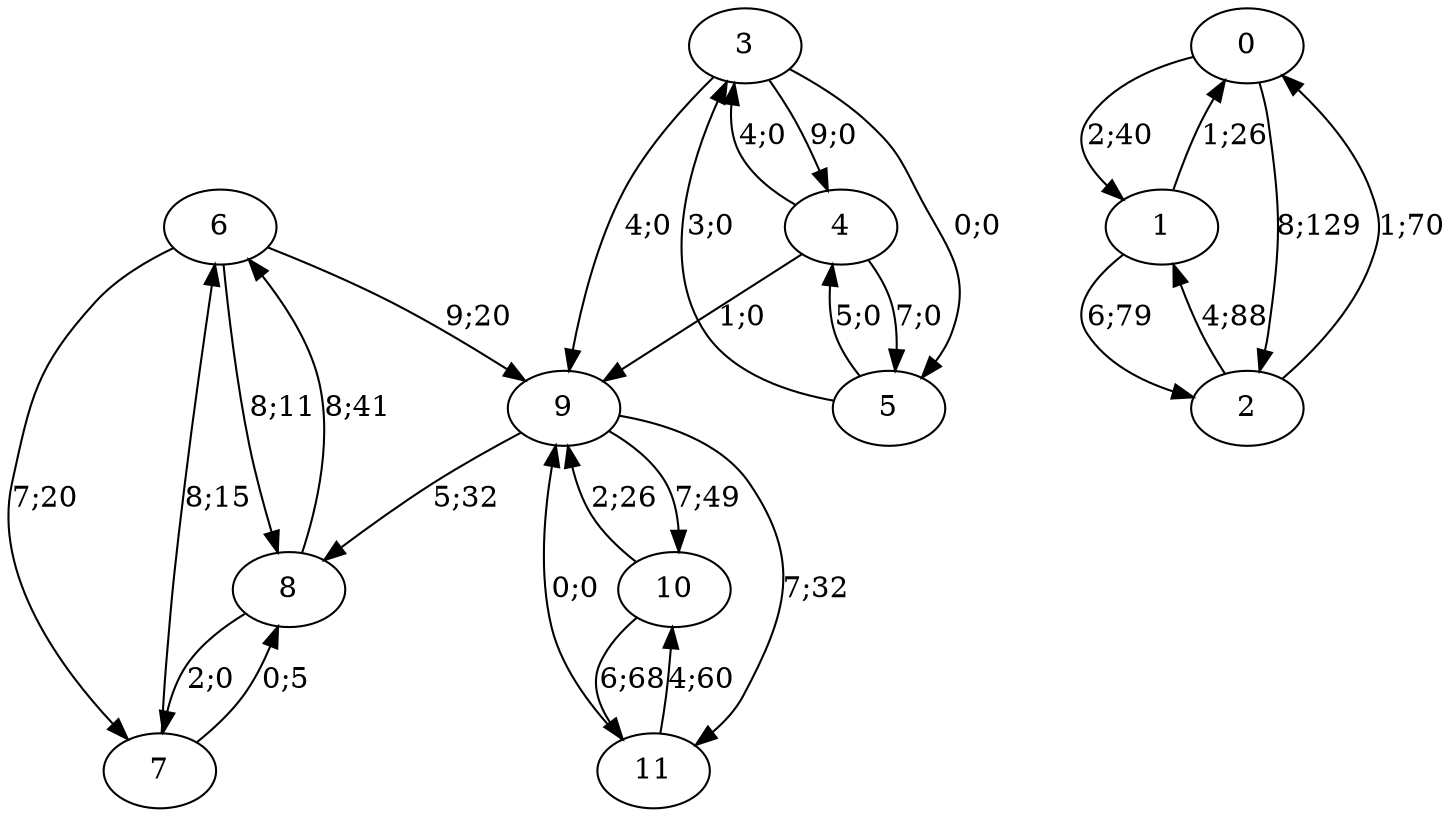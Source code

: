 digraph graph1102 {














6 -> 9 [color=black,label="9;20"]
6 -> 7 [color=black,label="7;20"]
6 -> 8 [color=black,label="8;11"]


7 -> 6 [color=black,label="8;15"]
7 -> 8 [color=black,label="0;5"]


8 -> 6 [color=black,label="8;41"]
8 -> 7 [color=black,label="2;0"]


























9 -> 8 [color=black,label="5;32"]
9 -> 10 [color=black,label="7;49"]
9 -> 11 [color=black,label="7;32"]


10 -> 9 [color=black,label="2;26"]
10 -> 11 [color=black,label="6;68"]


11 -> 9 [color=black,label="0;0"]
11 -> 10 [color=black,label="4;60"]


0 -> 1 [color=black,label="2;40"]
0 -> 2 [color=black,label="8;129"]


1 -> 0 [color=black,label="1;26"]
1 -> 2 [color=black,label="6;79"]


2 -> 0 [color=black,label="1;70"]
2 -> 1 [color=black,label="4;88"]


























3 -> 9 [color=black,label="4;0"]
3 -> 4 [color=black,label="9;0"]
3 -> 5 [color=black,label="0;0"]


4 -> 9 [color=black,label="1;0"]
4 -> 3 [color=black,label="4;0"]
4 -> 5 [color=black,label="7;0"]


5 -> 3 [color=black,label="3;0"]
5 -> 4 [color=black,label="5;0"]













}